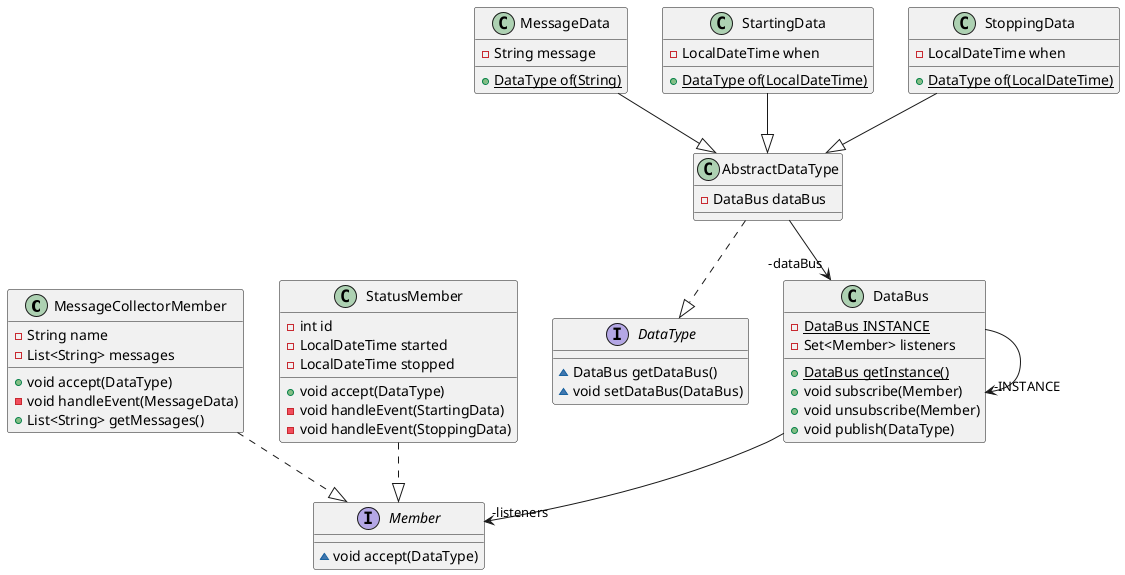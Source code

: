 @startuml
class MessageCollectorMember {
- String name
- List<String> messages
+ void accept(DataType)
- void handleEvent(MessageData)
+ List<String> getMessages()
}
interface DataType {
~ DataBus getDataBus()
~ void setDataBus(DataBus)
}
class MessageData {
- String message
+ {static} DataType of(String)
}
class StartingData {
- LocalDateTime when
+ {static} DataType of(LocalDateTime)
}
class AbstractDataType {
- DataBus dataBus
}
class StatusMember {
- int id
- LocalDateTime started
- LocalDateTime stopped
+ void accept(DataType)
- void handleEvent(StartingData)
- void handleEvent(StoppingData)
}
interface Member {
~ void accept(DataType)
}
class DataBus {
- {static} DataBus INSTANCE
- Set<Member> listeners
+ {static} DataBus getInstance()
+ void subscribe(Member)
+ void unsubscribe(Member)
+ void publish(DataType)
}
class StoppingData {
- LocalDateTime when
+ {static} DataType of(LocalDateTime)
}


AbstractDataType -->  "-dataBus" DataBus
DataBus -->  "-INSTANCE" DataBus
DataBus -->  "-listeners" Member
AbstractDataType ..|> DataType
MessageData --|> AbstractDataType
StartingData --|> AbstractDataType
StoppingData --|> AbstractDataType
MessageCollectorMember ..|> Member
StatusMember ..|> Member
@enduml